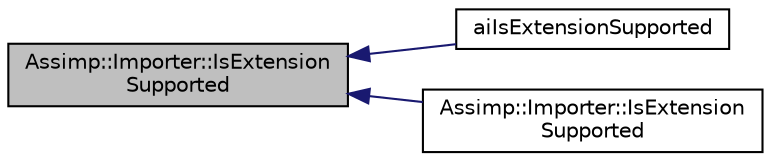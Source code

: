 digraph "Assimp::Importer::IsExtensionSupported"
{
  edge [fontname="Helvetica",fontsize="10",labelfontname="Helvetica",labelfontsize="10"];
  node [fontname="Helvetica",fontsize="10",shape=record];
  rankdir="LR";
  Node1 [label="Assimp::Importer::IsExtension\lSupported",height=0.2,width=0.4,color="black", fillcolor="grey75", style="filled", fontcolor="black"];
  Node1 -> Node2 [dir="back",color="midnightblue",fontsize="10",style="solid",fontname="Helvetica"];
  Node2 [label="aiIsExtensionSupported",height=0.2,width=0.4,color="black", fillcolor="white", style="filled",URL="$_assimp_8cpp.html#ae1d3a0603764b44b77aad1a464d888a1"];
  Node1 -> Node3 [dir="back",color="midnightblue",fontsize="10",style="solid",fontname="Helvetica"];
  Node3 [label="Assimp::Importer::IsExtension\lSupported",height=0.2,width=0.4,color="black", fillcolor="white", style="filled",URL="$class_assimp_1_1_importer.html#a5b01905366f5bf8d1f89d51f755bf7d2",tooltip="Returns whether a given file extension is supported by ASSIMP. "];
}
